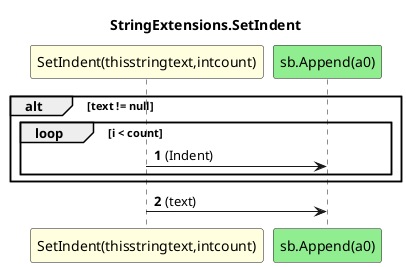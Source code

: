 @startuml StringExtensions.SetIndent
title StringExtensions.SetIndent
participant "SetIndent(thisstringtext,intcount)" as SetIndent_p0_p1 #LightYellow
participant "sb.Append(a0)" as sb_Append_a0 #LightGreen
autonumber
alt text != null
    loop i < count
        SetIndent_p0_p1 -> sb_Append_a0 : (Indent)
    end
end
SetIndent_p0_p1 -> sb_Append_a0 : (text)
@enduml
